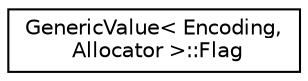 digraph "Graphical Class Hierarchy"
{
 // LATEX_PDF_SIZE
  edge [fontname="Helvetica",fontsize="10",labelfontname="Helvetica",labelfontsize="10"];
  node [fontname="Helvetica",fontsize="10",shape=record];
  rankdir="LR";
  Node0 [label="GenericValue\< Encoding,\l Allocator \>::Flag",height=0.2,width=0.4,color="black", fillcolor="white", style="filled",URL="$struct_generic_value_1_1_flag.html",tooltip=" "];
}
